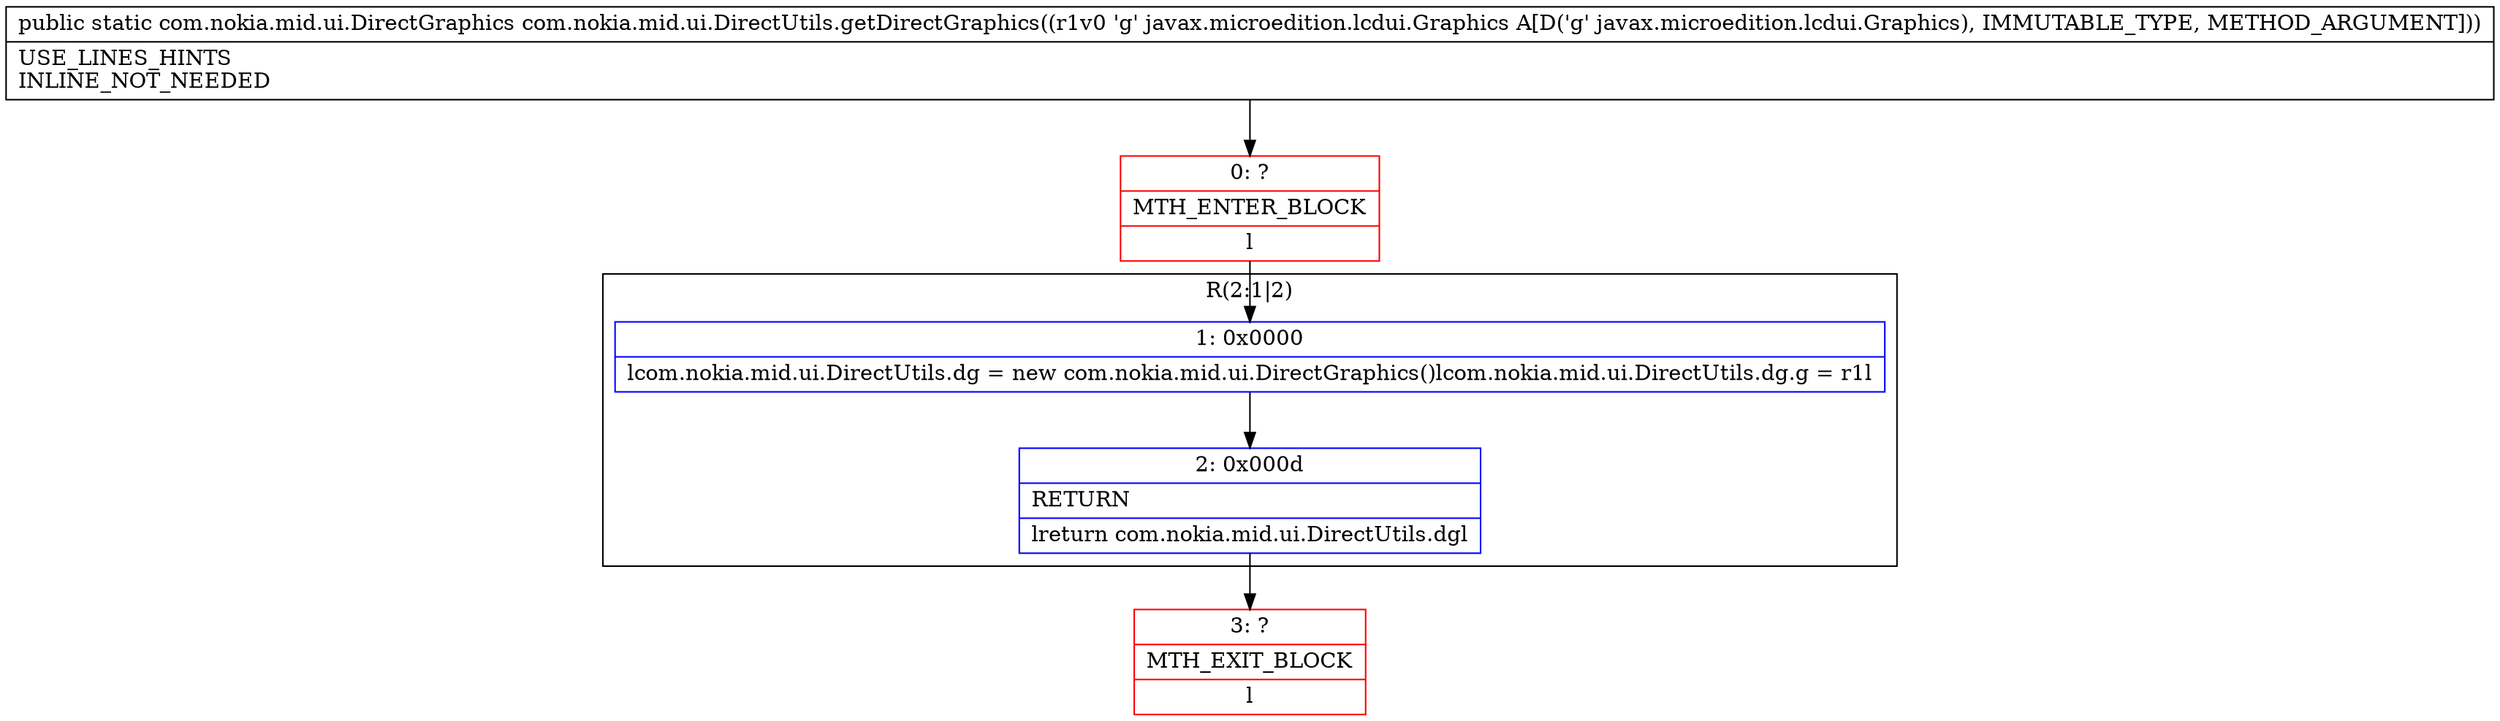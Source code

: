digraph "CFG forcom.nokia.mid.ui.DirectUtils.getDirectGraphics(Ljavax\/microedition\/lcdui\/Graphics;)Lcom\/nokia\/mid\/ui\/DirectGraphics;" {
subgraph cluster_Region_404850876 {
label = "R(2:1|2)";
node [shape=record,color=blue];
Node_1 [shape=record,label="{1\:\ 0x0000|lcom.nokia.mid.ui.DirectUtils.dg = new com.nokia.mid.ui.DirectGraphics()lcom.nokia.mid.ui.DirectUtils.dg.g = r1l}"];
Node_2 [shape=record,label="{2\:\ 0x000d|RETURN\l|lreturn com.nokia.mid.ui.DirectUtils.dgl}"];
}
Node_0 [shape=record,color=red,label="{0\:\ ?|MTH_ENTER_BLOCK\l|l}"];
Node_3 [shape=record,color=red,label="{3\:\ ?|MTH_EXIT_BLOCK\l|l}"];
MethodNode[shape=record,label="{public static com.nokia.mid.ui.DirectGraphics com.nokia.mid.ui.DirectUtils.getDirectGraphics((r1v0 'g' javax.microedition.lcdui.Graphics A[D('g' javax.microedition.lcdui.Graphics), IMMUTABLE_TYPE, METHOD_ARGUMENT]))  | USE_LINES_HINTS\lINLINE_NOT_NEEDED\l}"];
MethodNode -> Node_0;
Node_1 -> Node_2;
Node_2 -> Node_3;
Node_0 -> Node_1;
}

